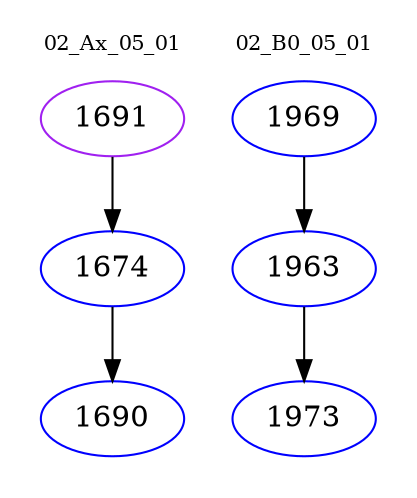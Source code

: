 digraph{
subgraph cluster_0 {
color = white
label = "02_Ax_05_01";
fontsize=10;
T0_1691 [label="1691", color="purple"]
T0_1691 -> T0_1674 [color="black"]
T0_1674 [label="1674", color="blue"]
T0_1674 -> T0_1690 [color="black"]
T0_1690 [label="1690", color="blue"]
}
subgraph cluster_1 {
color = white
label = "02_B0_05_01";
fontsize=10;
T1_1969 [label="1969", color="blue"]
T1_1969 -> T1_1963 [color="black"]
T1_1963 [label="1963", color="blue"]
T1_1963 -> T1_1973 [color="black"]
T1_1973 [label="1973", color="blue"]
}
}
